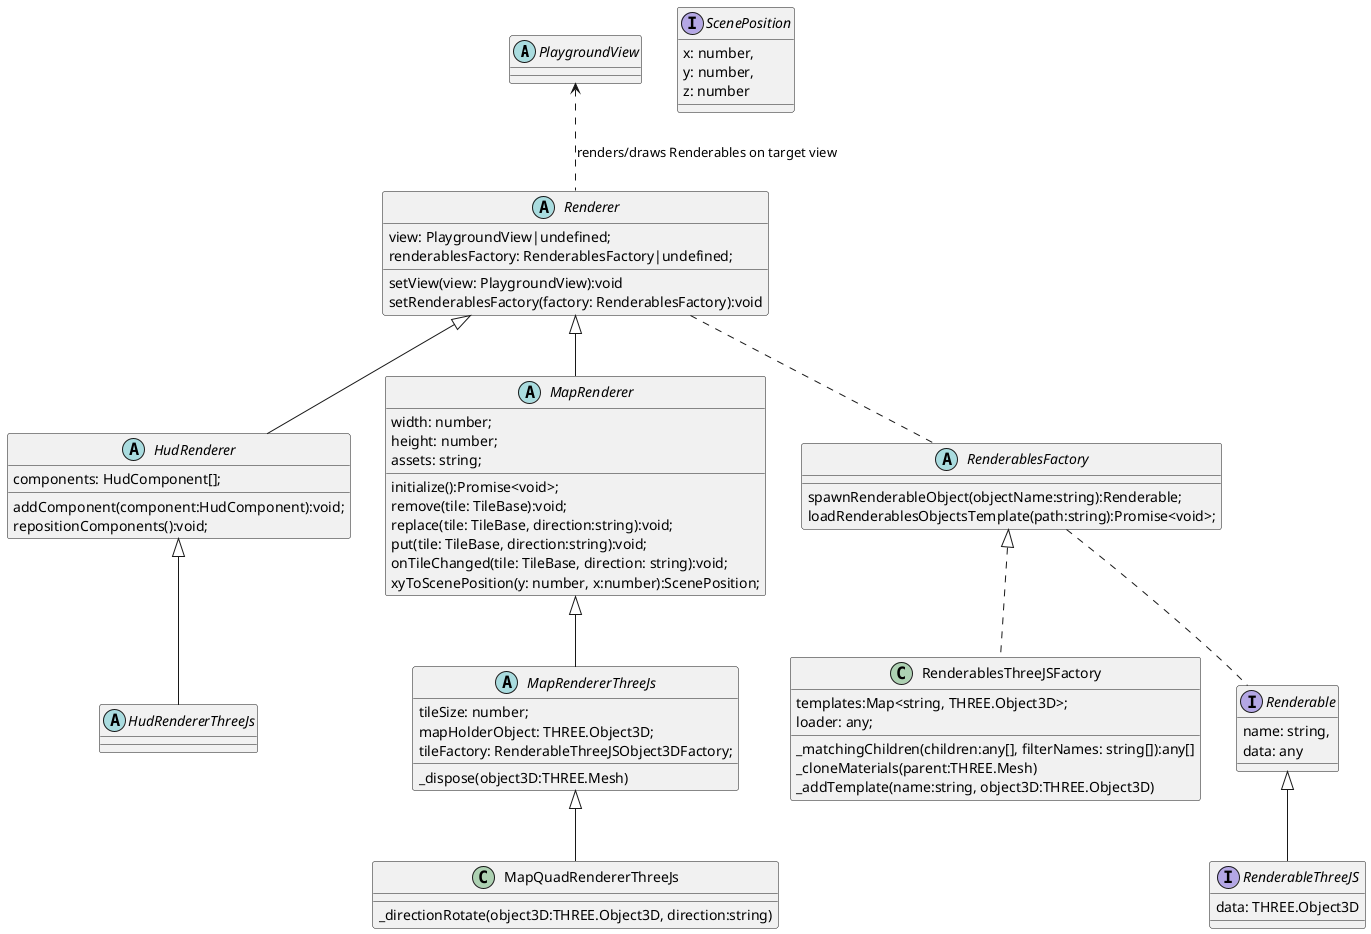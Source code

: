 @startuml



abstract class PlaygroundView {  }


abstract class Renderer {
  view: PlaygroundView|undefined;
  renderablesFactory: RenderablesFactory|undefined;
  {method} setView(view: PlaygroundView):void
  {method} setRenderablesFactory(factory: RenderablesFactory):void
}

abstract class HudRenderer {
  components: HudComponent[];
  {method} addComponent(component:HudComponent):void;
  {method} repositionComponents():void;
}

abstract class HudRendererThreeJs {}

abstract class MapRenderer {
  {field} width: number;
  {field} height: number;
  {field} assets: string;

  {method} initialize():Promise<void>;
  {method} remove(tile: TileBase):void;
  {method} replace(tile: TileBase, direction:string):void;
  {method} put(tile: TileBase, direction:string):void;
  {method} onTileChanged(tile: TileBase, direction: string):void;
  {method} xyToScenePosition(y: number, x:number):ScenePosition;
}

abstract class MapRendererThreeJs {
  tileSize: number;
  mapHolderObject: THREE.Object3D;
  tileFactory: RenderableThreeJSObject3DFactory;

  {method} _dispose(object3D:THREE.Mesh)
}

class MapQuadRendererThreeJs {
  {method} _directionRotate(object3D:THREE.Object3D, direction:string)
}

abstract class RenderablesFactory {
  {method} spawnRenderableObject(objectName:string):Renderable;
  {method} loadRenderablesObjectsTemplate(path:string):Promise<void>;
}

class RenderablesThreeJSFactory {
  templates:Map<string, THREE.Object3D>;
  loader: any;
  {method} _matchingChildren(children:any[], filterNames: string[]):any[]
  {method} _cloneMaterials(parent:THREE.Mesh)
  {method} _addTemplate(name:string, object3D:THREE.Object3D)
}

interface Renderable{
  name: string,
  data: any
}

interface RenderableThreeJS {
  data: THREE.Object3D
}

interface ScenePosition {
  x: number,
  y: number,
  z: number
}

PlaygroundView <.. Renderer : renders/draws Renderables on target view

Renderer <|-- MapRenderer
Renderer <|-- HudRenderer
HudRenderer <|-- HudRendererThreeJs
MapRenderer <|-- MapRendererThreeJs
MapRendererThreeJs <|-- MapQuadRendererThreeJs
Renderer .. RenderablesFactory
RenderablesFactory .. Renderable

RenderablesFactory <|.. RenderablesThreeJSFactory

Renderable <|-- RenderableThreeJS
@enduml
